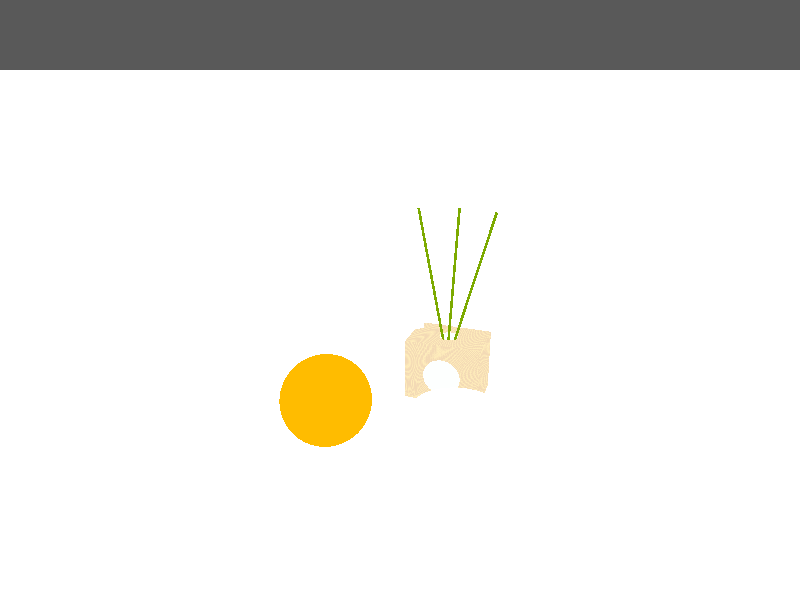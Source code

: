 #include "colors.inc" 
#include "woods.inc"  
#include "glass.inc" 

light_source {
 <10, 20, 5>
 color rgb <1, 1, 1>
}
 
camera {
 location <5,10,-15>
 //location<0,20,0>
 look_at <0.5,4,0>
}

plane { // Floor
 <0,-1,0>, 0 //Normal and distance
 texture {
 pigment {
  color rgb <1, 1, 1> 		

 }
   finish {
			//brightness 1.0
			diffuse 1.0

		} 
 }
}  

  sky_sphere {
    pigment {   color rgb <0.1, 0.1, 0.1> }
}
  

//##############################################################################
//CAJA
//############################################################################## 
#declare T0 = texture { T_Wood9 }
#declare T =
texture { T0
    finish { specular 0.70 roughness 0.5 ambient 0.3 }
}


#declare T3 = texture { T translate -x*10 rotate  <-50, 100, 0> translate z*100}

union{ 
difference{
 box {
    <0, 0, 0> <12, 10, 8>
        texture { T_Wood10
            finish { specular 0.2 roughness 0.05 ambient 0.35 }
            translate x*1
            rotate <0, 20, 0>
        }
 
 

  }
 
 union{
   sphere{ <6, 4.5, 4>, 5}
  cylinder{<6,4.5,4>,<6,12,4>, 1.5}
   pigment { color rgbf <0.98, 1.0, 0.99, 0.75> }
          finish { F_Glass4 }
          }
 
  
 }

  
union{
difference{

difference{

difference{
    sphere { <6, 4.5, 4>, 5
      // texture { T_Glass4 } interior {I_Glass caustics 1}
      // converted to material 26Sep2008 (jh)
      material {
        texture {
          pigment { color rgbf <0.98, 1.0, 0.99, 0.75> }
          finish { F_Glass4 }
          }
        //interior {I_Glass caustics 1}
    }  
    }
    
  union{
    
 cylinder{<6,4.5,4>,<6,12,4>, 2}
   pigment { color rgbf <0.98, 1.0, 0.99, 0.75> }
          finish { F_Glass4 }
          }
 
  box {
    <0, 0, 0> <12, 0.5, 8>
    texture {
    T3
 
    }
  }
 
          
 }        
 
 
 }
 

 sphere{<6,4.5,4>, 4.5
 
 texture {
          pigment { color rgbf <0.98, 1.0, 0.99, 0.75> }
          finish { F_Glass4 }
          }
 
 }

}
 
cylinder{

<5,0.5,1>, 
<12,30,7>,
0.2

pigment {   color rgb <0.2, 0.4, 0> }


}   

cylinder{

<6,0.5,2>, 
<6,30,8>,
0.2

pigment {   color rgb <0.2, 0.4, 0> }


}

cylinder{

<8,0.5,1>, 
<0,30,6>,
0.2

pigment {   color rgb <0.2, 0.4, 0> }


} 



} 

 rotate <0,3,0> 
 
 translate <1,0,8>

 scale <0.2, 0.2, 0.2>
} 

//############################################################################################################
//PORTAVELAS
//###########################################################################################################
   
union{

difference{
 
    union{
      prism {
        linear_sweep
        linear_spline
        0, 
        16.5, 
        4,
        <6,0>, <0,10>, <12,10>, <6,0>  
    
     } 
     
        prism{
        
        linear_sweep
        linear_spline
        0, 
        20, 
        4,
        <6,13>, <0,3>, <12,3>, <6,13> 
        }
     

        prism{
        
        linear_sweep
        linear_spline
        0, 
        15, 
        7,
        <3,2>, <0.5,7>, <3,12>, <9,12>, <11.5,7>,<9,2>, <3,2>  
        }
     

      
     
    }
    
    intersection{
    
        prism {
        linear_sweep
        linear_spline
        3, 
        23, 
        4,
        <6,0>, <0,10>, <12,10>, <6,0>  
    
     } 
     
        prism{
        
        linear_sweep
        linear_spline
        3, 
        23, 
        4,
        <6,13>, <0,3>, <12,3>, <6,13> 
        }     
        

     

    
    } 
   
   
      prism {
        linear_sweep
        linear_spline
        16.6, 
        23.5, 
        4,
        <6,0>, <0,9.75>, <12,9.75>, <6,0>

    
     }
     
        
       box {
    <5, 20, 1> <7, 0, 0>

   } 
   
   
          box {
    <5, 23, 13> <7, 0, 12>

   }
     
   
   
   
   
  
        prism {
        linear_sweep
        linear_spline
        -1, 
        23.5, 
        5,
        <1.5,2>, <0,5>, <-2,5>, <-2,2>, <1.5,2>

    
     }
    
    
     
        prism {
        linear_sweep
        linear_spline
        -1, 
        23.5, 
        5,
        <10.5,2>, <12,5>, <14,5>, <14,2>, <10.5,2>
  
    
     }
      
      
              prism {
        linear_sweep
        linear_spline
        -1, 
        23.5, 
        5,
        <1.5,12>, <0,9>, <-2,9>, <-2,12>, <1.5,12>

    
     }
     
     
              prism {
        linear_sweep
        linear_spline
        -1, 
        23.5, 
        5,
        <10.5,12>, <11.5,9>, <14,9>, <14,12>, <10.5,12>

     }
     
     
    
     
     
}
      
      material{
       texture {
        pigment {color rgbf <1, 1.0, 1, 0.4> }
        finish { F_Glass4 }
 
    } 
    interior {I_Glass caustics 1}
     
    }
    normal{wrinkles 0.4 scale 0.5}
    
    
    translate<-10, 0, 10 >
    scale<0.35, 0.2,0.2>


}

//############################################################################
//ROBERTINHO O CUENCO
//############################################################################

#declare base_bowl =
union {
    //Base sides
    difference {
        torus { 4, 2 pigment{White transmit 1}translate <0,0.1,0>}
        torus { 5, 2.825} 
    }
    //Base bottom
    cylinder { <0,-0.69,0>, <0,-0.68,0>, 2.119}   
} 

#declare bowl =
union {
    //Base
    object {base_bowl scale <1,0.6,1>} 
    //Semisphere
    union{        
        intersection {
            sphere { <0,4.5,0>, 4.5  } 
            plane { y, 3.5 pigment{White transmit 1}}
            translate <0,0.08,0>
        }
        intersection {
            sphere { <0,4.5,0>, 4.4 }
            plane { y, 3.5 pigment{White transmit 1}}
            translate <0,0.08,0> 
        }    
        torus { 4.335, 0.047 translate <0,3.58,0>}
    }
}

object {
    bowl 
    translate <8,0.66,-3>
    scale<0.3,0.3,0.3> 
    pigment {White}
    finish{
        ambient 0.3
        brilliance 0.7
        specular 0.9
        phong 0.9
        phong_size 150
        reflection 0.03
        metallic
 
}

}

//###############################################################################
//LAS PELOTAS
//############################################################################### 

#include "textures.inc"
#declare Rnd_1 = seed (547);   
#declare Rnd_2 = seed (837);
#declare Rnd_3 = seed (374);
#declare Rnd_4 = seed (468);
#declare Rnd_5 = seed (646);
// La posicion de la camara
#declare big_ball =
union {
    difference {
        sphere { <0,0,0> 2}
        plane { y, -1.9} 
    }
}

#declare crystal_ball =
union {
    object {big_ball}
    #for (r, 0.01, 0.1, 0.0002)
        #local X = 4*rand(Rnd_1)-2;
        #local Y = 4*rand(Rnd_2)-2;
        #local Z = 4*rand(Rnd_3)-2;
        #local mag = sqrt(X*X+Y*Y+Z*Z);
        #local d = 1.9*rand(Rnd_4)/mag;
        #if (d < 0.3)
            #local d = d*(rand(Rnd_5)+1.5);
        #end
        #local X = X*d;
        #local Y = Y*d;
        #local Z = Z*d;
        sphere { 
            <X,Y,Z> r 
            /*pigment {Orange}
            finish {
                ambient 0.9
                brilliance 1
                diffuse 0 
                reflection 0.2
                specular 1
                roughness 0.01 
            }*/
        }
    #end
}

object{
    crystal_ball 
    translate<-2,1.9,-2>
    scale<0.65, 0.65, 0.65>
    texture{Orange_Glass}
    finish{
        ambient 0
        brilliance 0
        diffuse 0 
        reflection 0.25
        specular 1
        roughness 0.01
        irid {
          0.1
          thickness .8
          turbulence .9
        }
        phong 0.6
        phong_size 500
    }
}

 